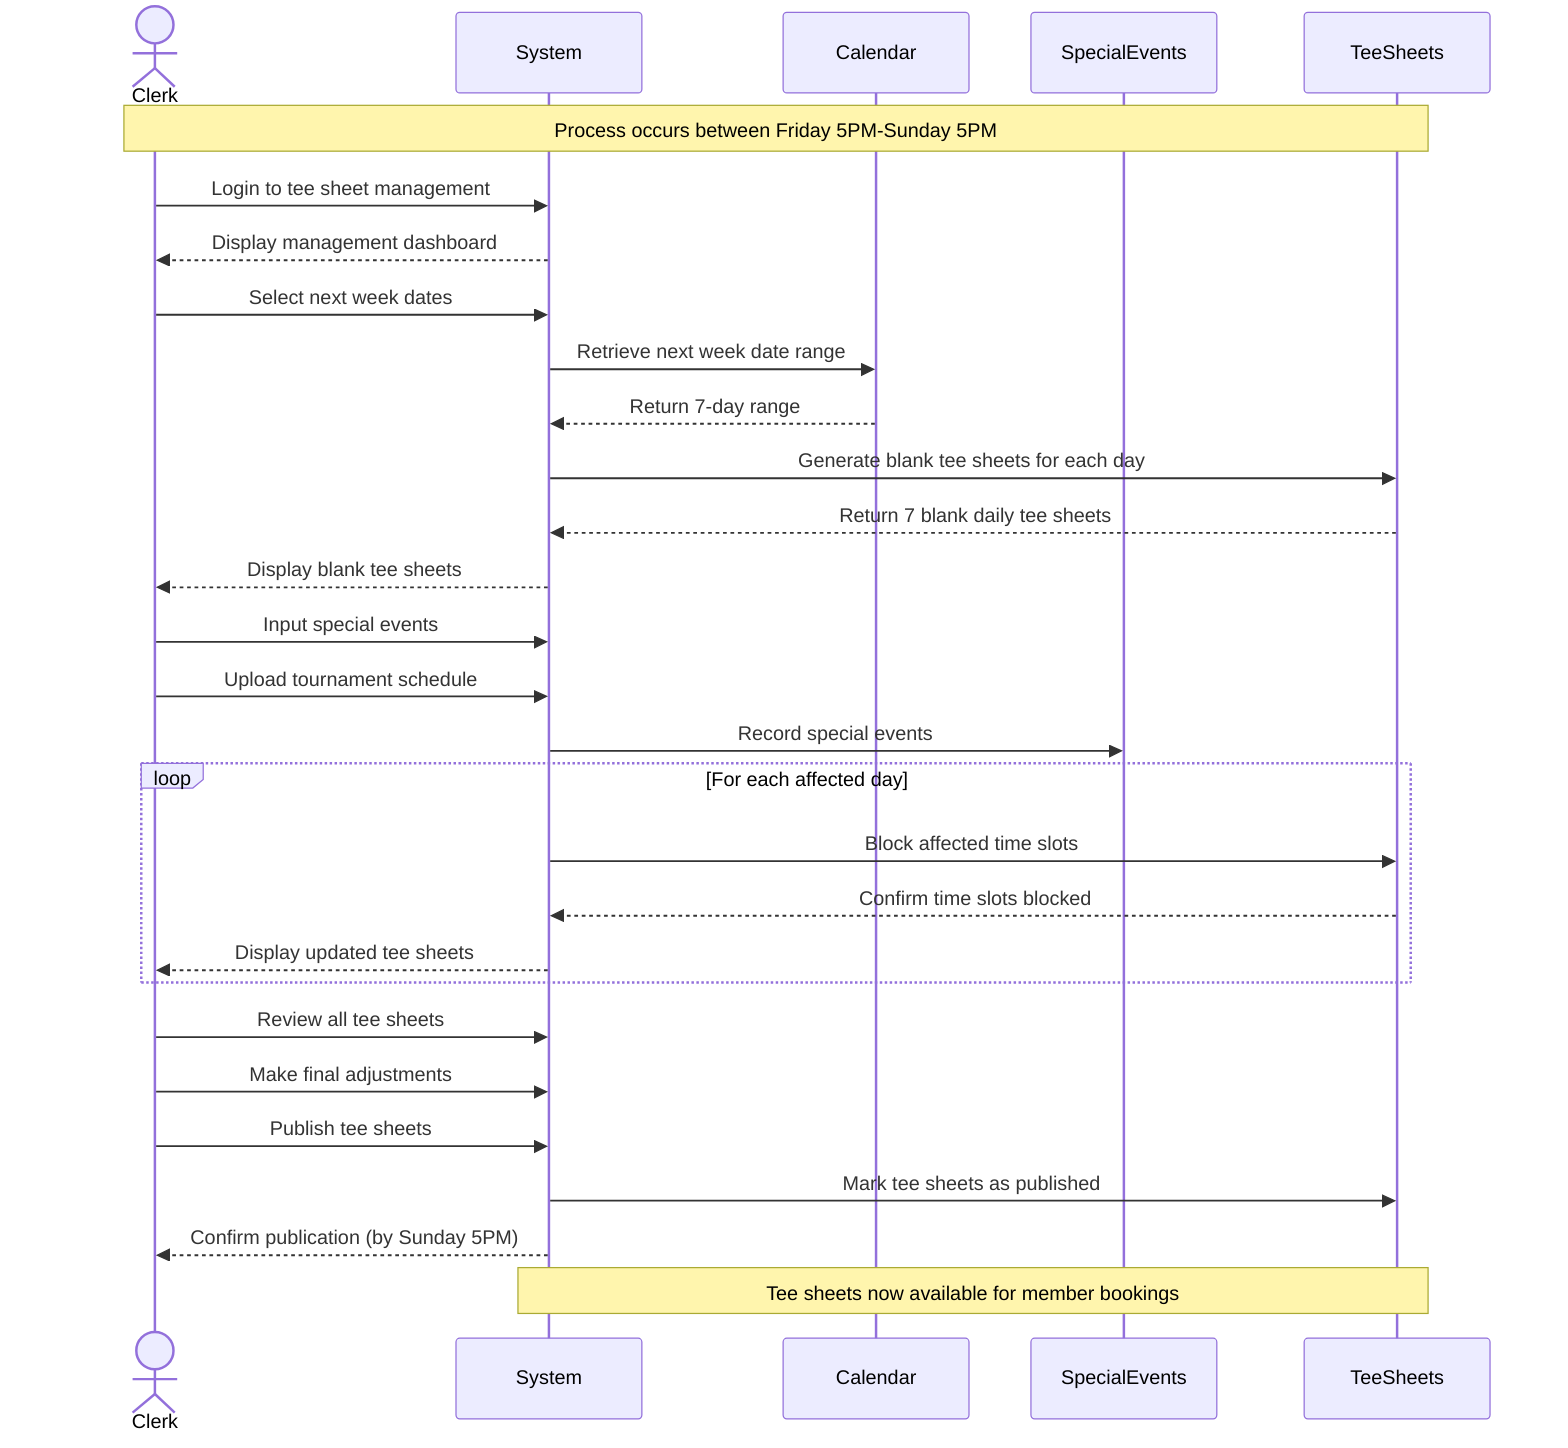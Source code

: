 sequenceDiagram
    actor Clerk
    participant System
    participant Calendar
    participant SpecialEvents
    participant TeeSheets
    
    Note over Clerk,TeeSheets: Process occurs between Friday 5PM-Sunday 5PM
    
    Clerk->>System: Login to tee sheet management
    System-->>Clerk: Display management dashboard
    
    Clerk->>System: Select next week dates
    System->>Calendar: Retrieve next week date range
    Calendar-->>System: Return 7-day range
    
    System->>TeeSheets: Generate blank tee sheets for each day
    TeeSheets-->>System: Return 7 blank daily tee sheets
    System-->>Clerk: Display blank tee sheets
    
    Clerk->>System: Input special events
    Clerk->>System: Upload tournament schedule
    System->>SpecialEvents: Record special events
    
    loop For each affected day
        System->>TeeSheets: Block affected time slots
        TeeSheets-->>System: Confirm time slots blocked
        System-->>Clerk: Display updated tee sheets
    end
    
    Clerk->>System: Review all tee sheets
    Clerk->>System: Make final adjustments
    
    Clerk->>System: Publish tee sheets
    System->>TeeSheets: Mark tee sheets as published
    System-->>Clerk: Confirm publication (by Sunday 5PM)
    
    Note over System,TeeSheets: Tee sheets now available for member bookings